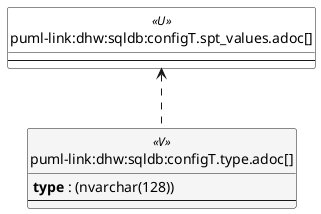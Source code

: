 @startuml
'Left to right direction
top to bottom direction
hide circle
'avoide "." issues:
set namespaceSeparator none


skinparam class {
  BackgroundColor White
  BackgroundColor<<FN>> Yellow
  BackgroundColor<<FS>> Yellow
  BackgroundColor<<FT>> LightGray
  BackgroundColor<<IF>> Yellow
  BackgroundColor<<IS>> Yellow
  BackgroundColor<<P>> Aqua
  BackgroundColor<<PC>> Aqua
  BackgroundColor<<SN>> Yellow
  BackgroundColor<<SO>> SlateBlue
  BackgroundColor<<TF>> LightGray
  BackgroundColor<<TR>> Tomato
  BackgroundColor<<U>> White
  BackgroundColor<<V>> WhiteSmoke
  BackgroundColor<<X>> Aqua
  BackgroundColor<<external>> AliceBlue
}


entity "puml-link:dhw:sqldb:configT.spt_values.adoc[]" as configT.spt_values << U >> {
  --
}

entity "puml-link:dhw:sqldb:configT.type.adoc[]" as configT.type << V >> {
  **type** : (nvarchar(128))
  --
}

configT.spt_values <.. configT.type
@enduml

